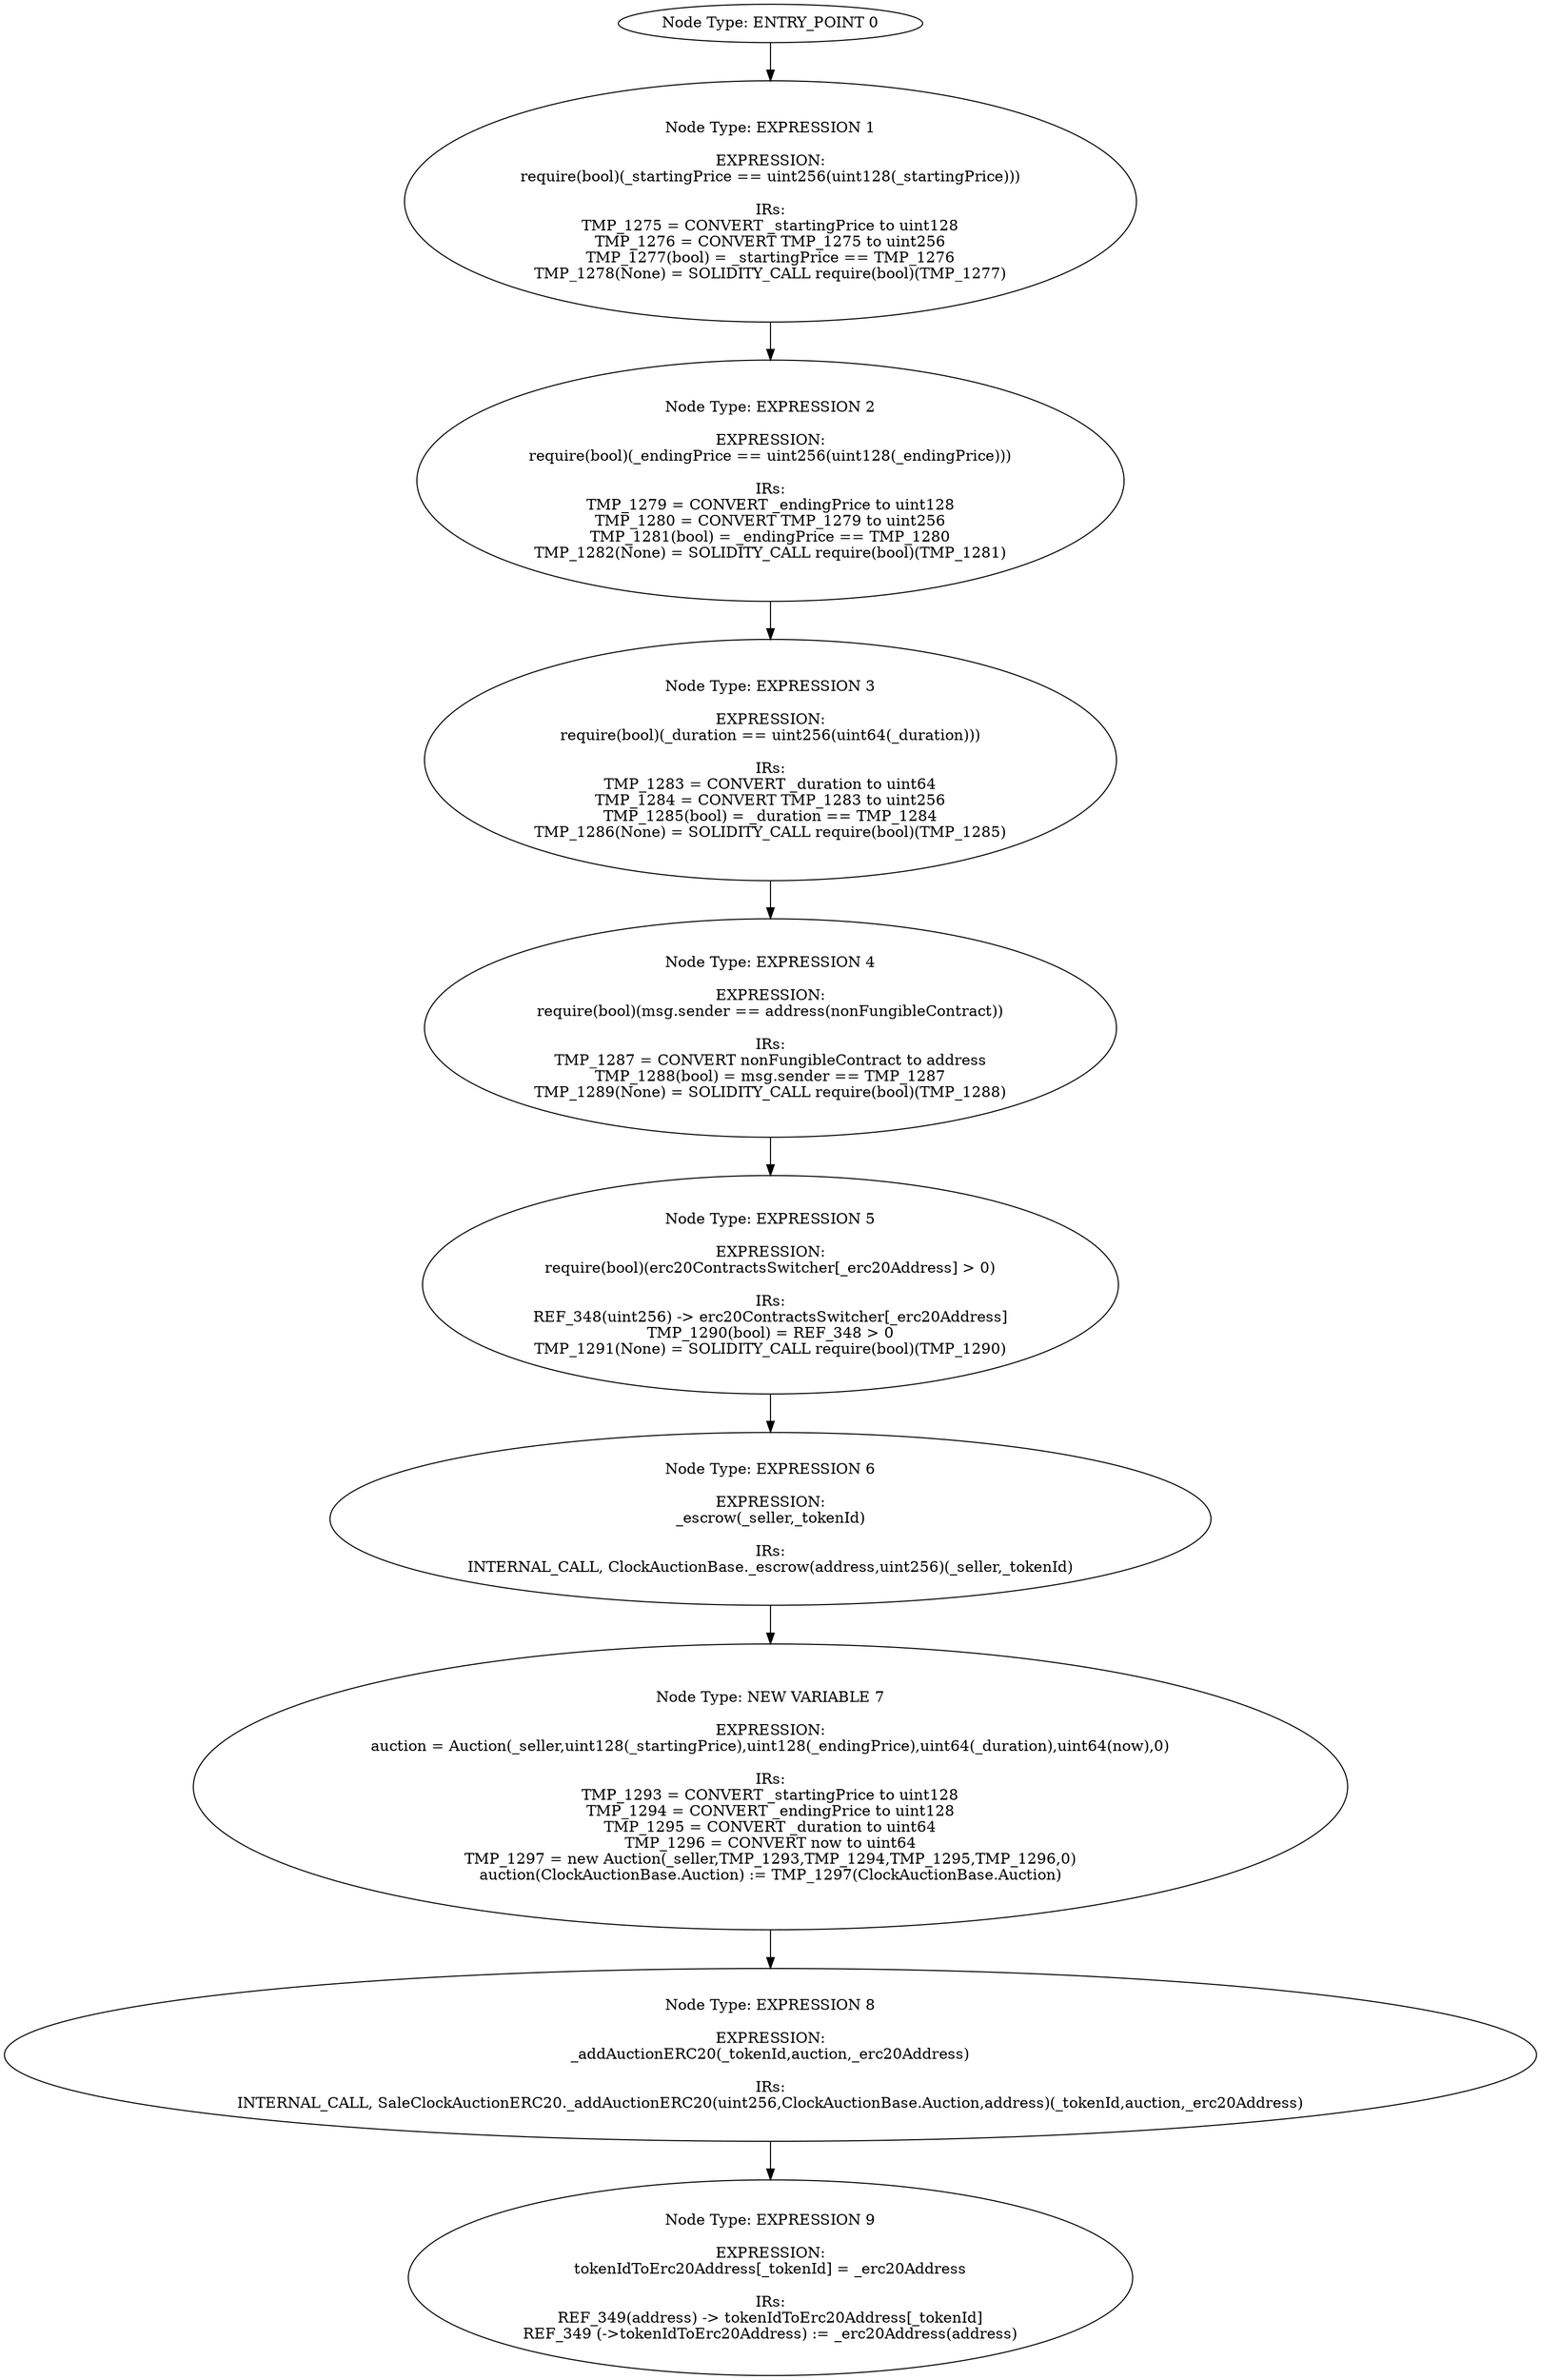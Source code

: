 digraph{
0[label="Node Type: ENTRY_POINT 0
"];
0->1;
1[label="Node Type: EXPRESSION 1

EXPRESSION:
require(bool)(_startingPrice == uint256(uint128(_startingPrice)))

IRs:
TMP_1275 = CONVERT _startingPrice to uint128
TMP_1276 = CONVERT TMP_1275 to uint256
TMP_1277(bool) = _startingPrice == TMP_1276
TMP_1278(None) = SOLIDITY_CALL require(bool)(TMP_1277)"];
1->2;
2[label="Node Type: EXPRESSION 2

EXPRESSION:
require(bool)(_endingPrice == uint256(uint128(_endingPrice)))

IRs:
TMP_1279 = CONVERT _endingPrice to uint128
TMP_1280 = CONVERT TMP_1279 to uint256
TMP_1281(bool) = _endingPrice == TMP_1280
TMP_1282(None) = SOLIDITY_CALL require(bool)(TMP_1281)"];
2->3;
3[label="Node Type: EXPRESSION 3

EXPRESSION:
require(bool)(_duration == uint256(uint64(_duration)))

IRs:
TMP_1283 = CONVERT _duration to uint64
TMP_1284 = CONVERT TMP_1283 to uint256
TMP_1285(bool) = _duration == TMP_1284
TMP_1286(None) = SOLIDITY_CALL require(bool)(TMP_1285)"];
3->4;
4[label="Node Type: EXPRESSION 4

EXPRESSION:
require(bool)(msg.sender == address(nonFungibleContract))

IRs:
TMP_1287 = CONVERT nonFungibleContract to address
TMP_1288(bool) = msg.sender == TMP_1287
TMP_1289(None) = SOLIDITY_CALL require(bool)(TMP_1288)"];
4->5;
5[label="Node Type: EXPRESSION 5

EXPRESSION:
require(bool)(erc20ContractsSwitcher[_erc20Address] > 0)

IRs:
REF_348(uint256) -> erc20ContractsSwitcher[_erc20Address]
TMP_1290(bool) = REF_348 > 0
TMP_1291(None) = SOLIDITY_CALL require(bool)(TMP_1290)"];
5->6;
6[label="Node Type: EXPRESSION 6

EXPRESSION:
_escrow(_seller,_tokenId)

IRs:
INTERNAL_CALL, ClockAuctionBase._escrow(address,uint256)(_seller,_tokenId)"];
6->7;
7[label="Node Type: NEW VARIABLE 7

EXPRESSION:
auction = Auction(_seller,uint128(_startingPrice),uint128(_endingPrice),uint64(_duration),uint64(now),0)

IRs:
TMP_1293 = CONVERT _startingPrice to uint128
TMP_1294 = CONVERT _endingPrice to uint128
TMP_1295 = CONVERT _duration to uint64
TMP_1296 = CONVERT now to uint64
TMP_1297 = new Auction(_seller,TMP_1293,TMP_1294,TMP_1295,TMP_1296,0)
auction(ClockAuctionBase.Auction) := TMP_1297(ClockAuctionBase.Auction)"];
7->8;
8[label="Node Type: EXPRESSION 8

EXPRESSION:
_addAuctionERC20(_tokenId,auction,_erc20Address)

IRs:
INTERNAL_CALL, SaleClockAuctionERC20._addAuctionERC20(uint256,ClockAuctionBase.Auction,address)(_tokenId,auction,_erc20Address)"];
8->9;
9[label="Node Type: EXPRESSION 9

EXPRESSION:
tokenIdToErc20Address[_tokenId] = _erc20Address

IRs:
REF_349(address) -> tokenIdToErc20Address[_tokenId]
REF_349 (->tokenIdToErc20Address) := _erc20Address(address)"];
}
